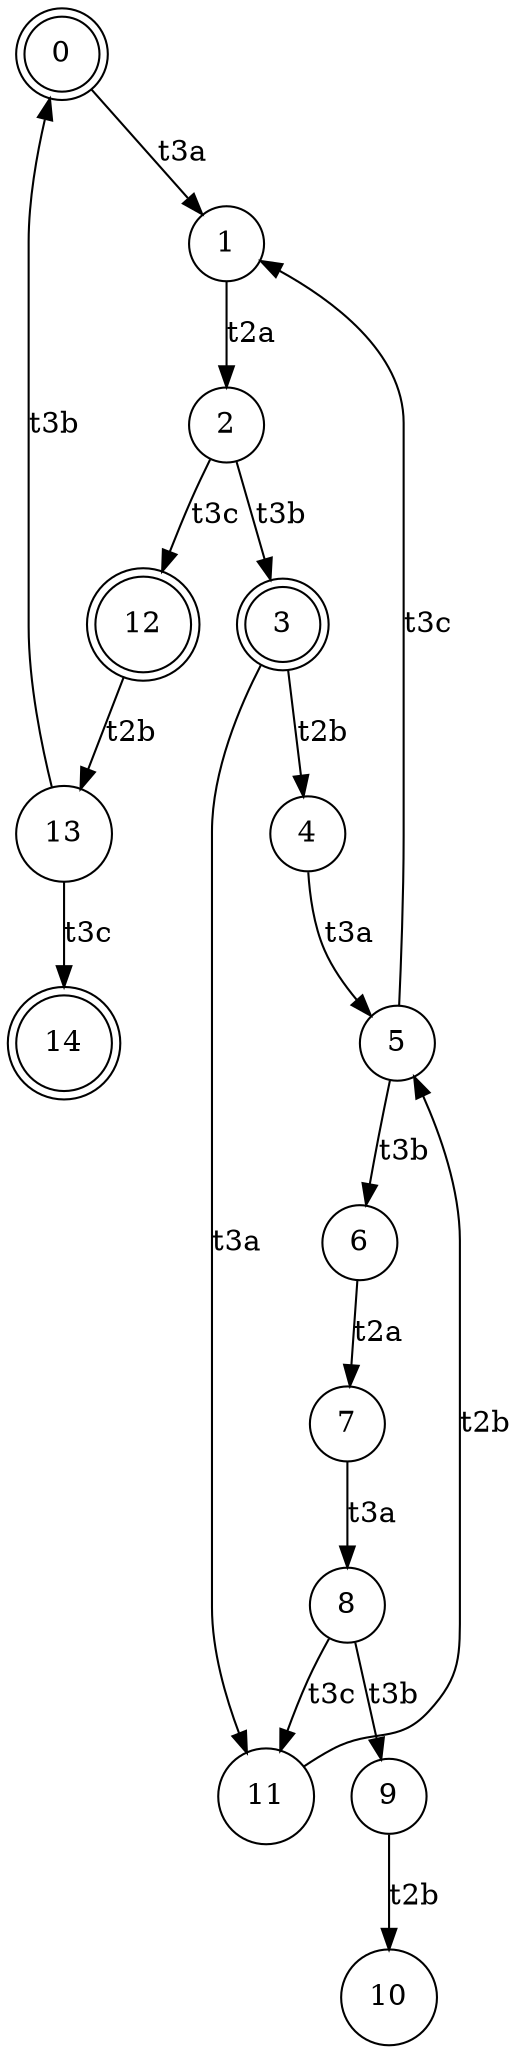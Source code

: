 digraph full_spaceC1C2_id {
	0 -> 1 [label=t3a]
	1 -> 2 [label=t2a]
	2 -> 3 [label=t3b]
	3 -> 4 [label=t2b]
	4 -> 5 [label=t3a]
	5 -> 6 [label=t3b]
	6 -> 7 [label=t2a]
	7 -> 8 [label=t3a]
	8 -> 9 [label=t3b]
	9 -> 10 [label=t2b]
	8 -> 11 [label=t3c]
	11 -> 5 [label=t2b]
	5 -> 1 [label=t3c]
	3 -> 11 [label=t3a]
	2 -> 12 [label=t3c]
	12 -> 13 [label=t2b]
	13 -> 0 [label=t3b]
	13 -> 14 [label=t3c]
	0 [shape=doublecircle]
	1 [shape=circle]
	2 [shape=circle]
	3 [shape=doublecircle]
	4 [shape=circle]
	5 [shape=circle]
	6 [shape=circle]
	7 [shape=circle]
	8 [shape=circle]
	9 [shape=circle]
	10 [shape=circle]
	11 [shape=circle]
	12 [shape=doublecircle]
	13 [shape=circle]
	14 [shape=doublecircle]
}
